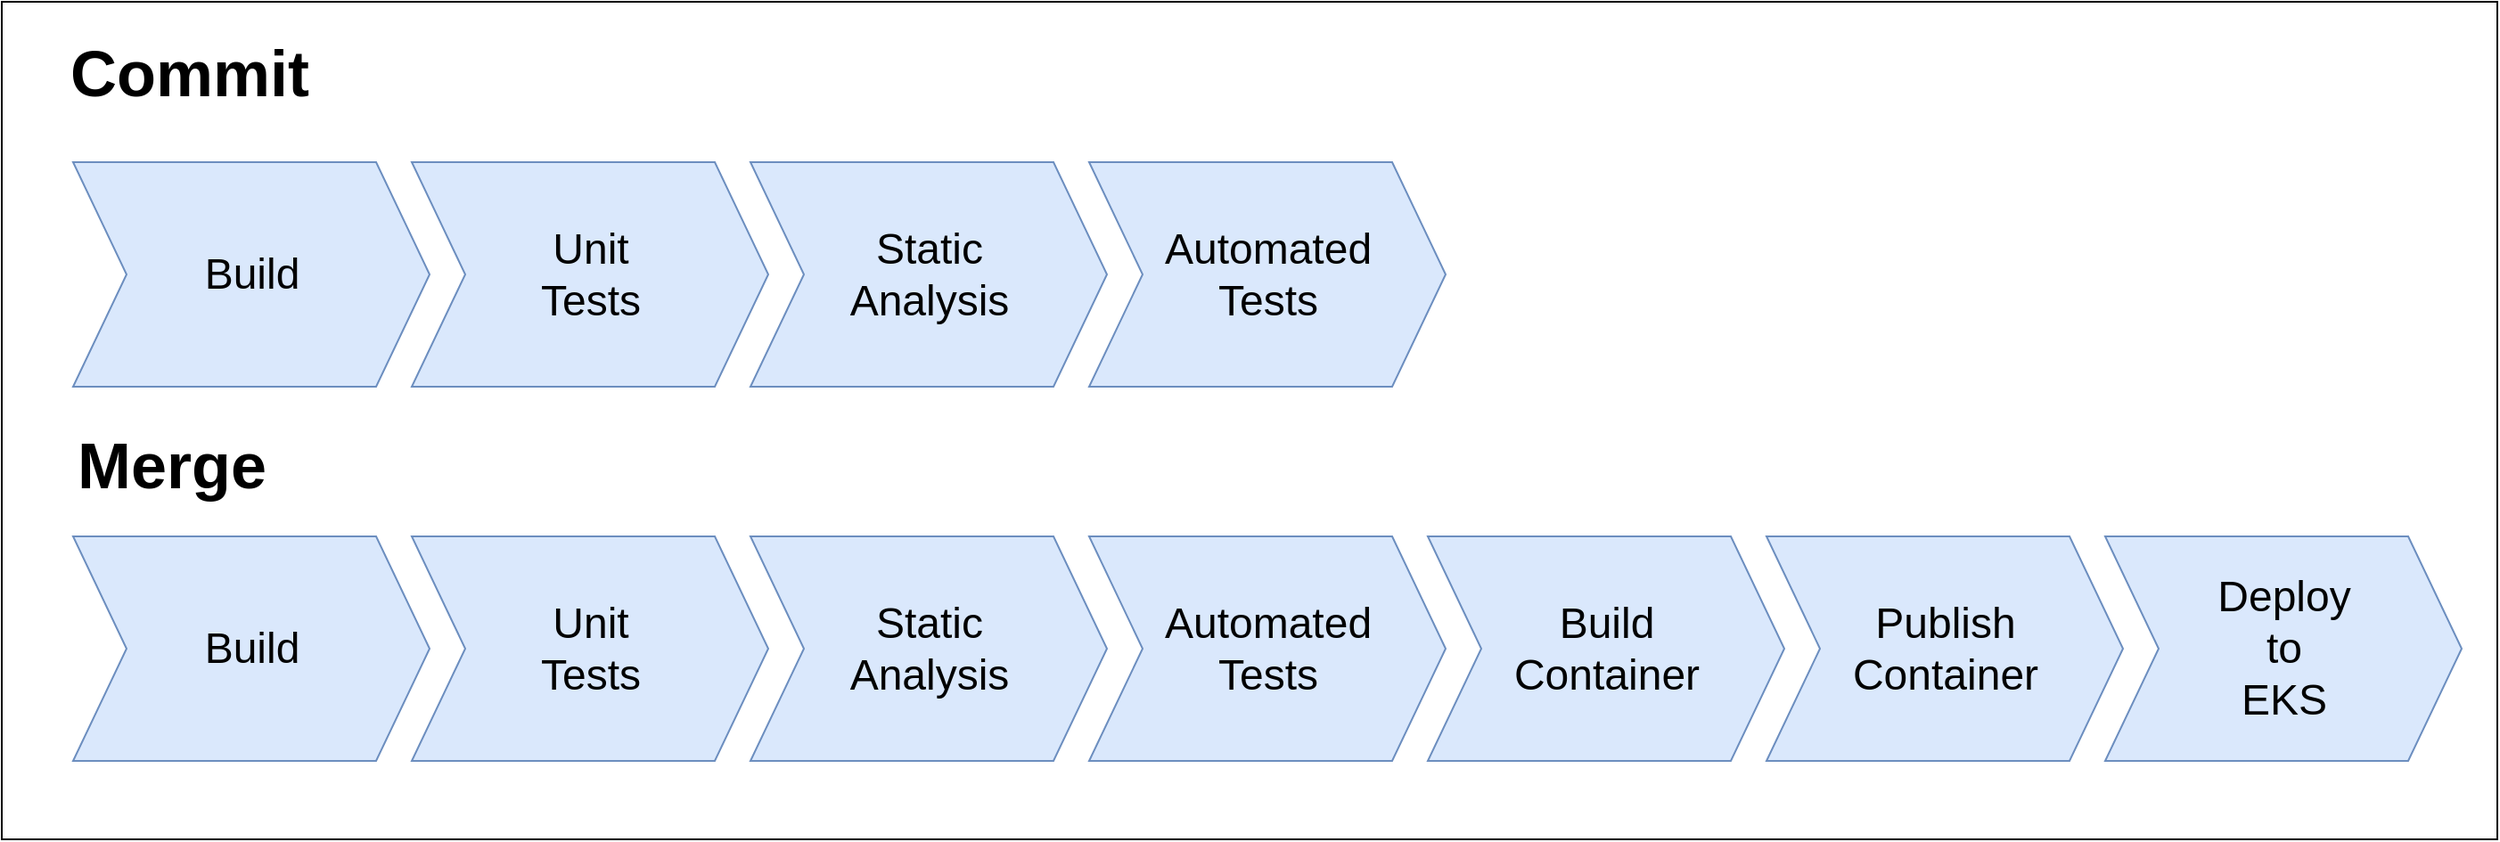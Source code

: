 <mxfile version="25.0.3">
  <diagram name="Página-1" id="clgV0AFaaYwmDC3vDnJh">
    <mxGraphModel dx="2723" dy="1557" grid="1" gridSize="10" guides="1" tooltips="1" connect="1" arrows="1" fold="1" page="1" pageScale="1" pageWidth="827" pageHeight="1169" math="0" shadow="0">
      <root>
        <mxCell id="0" />
        <mxCell id="1" parent="0" />
        <mxCell id="8g56XwyS-9H4CtkcCDSd-1" value="" style="rounded=0;whiteSpace=wrap;html=1;" vertex="1" parent="1">
          <mxGeometry x="100" y="500" width="1400" height="470" as="geometry" />
        </mxCell>
        <mxCell id="japYI4y_I0ZCNlIx1K_K-2" value="&lt;font style=&quot;font-size: 24px;&quot;&gt;Build&lt;/font&gt;" style="html=1;shadow=0;dashed=0;align=center;verticalAlign=middle;shape=mxgraph.arrows2.arrow;dy=0;dx=30;notch=30;fillColor=#dae8fc;strokeColor=#6c8ebf;container=0;" parent="1" vertex="1">
          <mxGeometry x="140" y="800" width="200" height="126" as="geometry" />
        </mxCell>
        <mxCell id="japYI4y_I0ZCNlIx1K_K-3" value="Merge" style="text;html=1;align=center;verticalAlign=middle;resizable=0;points=[];autosize=1;strokeColor=none;fillColor=none;fontStyle=1;fontSize=36;container=0;" parent="1" vertex="1">
          <mxGeometry x="130" y="730" width="130" height="60" as="geometry" />
        </mxCell>
        <mxCell id="japYI4y_I0ZCNlIx1K_K-4" value="&lt;font style=&quot;font-size: 24px;&quot;&gt;Unit&lt;br&gt;Tests&lt;/font&gt;" style="html=1;shadow=0;dashed=0;align=center;verticalAlign=middle;shape=mxgraph.arrows2.arrow;dy=0;dx=30;notch=30;fillColor=#dae8fc;strokeColor=#6c8ebf;container=0;" parent="1" vertex="1">
          <mxGeometry x="330" y="800" width="200" height="126" as="geometry" />
        </mxCell>
        <mxCell id="japYI4y_I0ZCNlIx1K_K-5" value="&lt;span style=&quot;font-size: 24px;&quot;&gt;Automated&lt;br&gt;Tests&lt;/span&gt;" style="html=1;shadow=0;dashed=0;align=center;verticalAlign=middle;shape=mxgraph.arrows2.arrow;dy=0;dx=30;notch=30;fillColor=#dae8fc;strokeColor=#6c8ebf;container=0;" parent="1" vertex="1">
          <mxGeometry x="710" y="800" width="200" height="126" as="geometry" />
        </mxCell>
        <mxCell id="japYI4y_I0ZCNlIx1K_K-6" value="&lt;span style=&quot;font-size: 24px;&quot;&gt;Build&lt;br&gt;Container&lt;/span&gt;" style="html=1;shadow=0;dashed=0;align=center;verticalAlign=middle;shape=mxgraph.arrows2.arrow;dy=0;dx=30;notch=30;fillColor=#dae8fc;strokeColor=#6c8ebf;container=0;" parent="1" vertex="1">
          <mxGeometry x="900" y="800" width="200" height="126" as="geometry" />
        </mxCell>
        <mxCell id="japYI4y_I0ZCNlIx1K_K-7" value="&lt;span style=&quot;font-size: 24px;&quot;&gt;Publish&lt;br&gt;Container&lt;/span&gt;" style="html=1;shadow=0;dashed=0;align=center;verticalAlign=middle;shape=mxgraph.arrows2.arrow;dy=0;dx=30;notch=30;fillColor=#dae8fc;strokeColor=#6c8ebf;container=0;" parent="1" vertex="1">
          <mxGeometry x="1090" y="800" width="200" height="126" as="geometry" />
        </mxCell>
        <mxCell id="japYI4y_I0ZCNlIx1K_K-8" value="&lt;span style=&quot;font-size: 24px;&quot;&gt;Deploy&lt;br&gt;to&lt;br&gt;EKS&lt;/span&gt;" style="html=1;shadow=0;dashed=0;align=center;verticalAlign=middle;shape=mxgraph.arrows2.arrow;dy=0;dx=30;notch=30;fillColor=#dae8fc;strokeColor=#6c8ebf;container=0;" parent="1" vertex="1">
          <mxGeometry x="1280" y="800" width="200" height="126" as="geometry" />
        </mxCell>
        <mxCell id="japYI4y_I0ZCNlIx1K_K-9" value="&lt;font style=&quot;font-size: 24px;&quot;&gt;Static &lt;br&gt;Analysis&lt;/font&gt;" style="html=1;shadow=0;dashed=0;align=center;verticalAlign=middle;shape=mxgraph.arrows2.arrow;dy=0;dx=30;notch=30;fillColor=#dae8fc;strokeColor=#6c8ebf;container=0;" parent="1" vertex="1">
          <mxGeometry x="520" y="800" width="200" height="126" as="geometry" />
        </mxCell>
        <mxCell id="japYI4y_I0ZCNlIx1K_K-10" value="&lt;font style=&quot;font-size: 24px;&quot;&gt;Static &lt;br&gt;Analysis&lt;/font&gt;" style="html=1;shadow=0;dashed=0;align=center;verticalAlign=middle;shape=mxgraph.arrows2.arrow;dy=0;dx=30;notch=30;fillColor=#dae8fc;strokeColor=#6c8ebf;" parent="1" vertex="1">
          <mxGeometry x="520" y="590" width="200" height="126" as="geometry" />
        </mxCell>
        <mxCell id="japYI4y_I0ZCNlIx1K_K-11" value="&lt;font style=&quot;font-size: 24px;&quot;&gt;Unit&lt;br&gt;Tests&lt;/font&gt;" style="html=1;shadow=0;dashed=0;align=center;verticalAlign=middle;shape=mxgraph.arrows2.arrow;dy=0;dx=30;notch=30;fillColor=#dae8fc;strokeColor=#6c8ebf;" parent="1" vertex="1">
          <mxGeometry x="330" y="590" width="200" height="126" as="geometry" />
        </mxCell>
        <mxCell id="japYI4y_I0ZCNlIx1K_K-12" value="&lt;font style=&quot;font-size: 24px;&quot;&gt;Build&lt;/font&gt;" style="html=1;shadow=0;dashed=0;align=center;verticalAlign=middle;shape=mxgraph.arrows2.arrow;dy=0;dx=30;notch=30;fillColor=#dae8fc;strokeColor=#6c8ebf;" parent="1" vertex="1">
          <mxGeometry x="140" y="590" width="200" height="126" as="geometry" />
        </mxCell>
        <mxCell id="japYI4y_I0ZCNlIx1K_K-13" value="Commit" style="text;html=1;align=center;verticalAlign=middle;resizable=0;points=[];autosize=1;strokeColor=none;fillColor=none;fontStyle=1;fontSize=36;" parent="1" vertex="1">
          <mxGeometry x="130" y="510" width="150" height="60" as="geometry" />
        </mxCell>
        <mxCell id="japYI4y_I0ZCNlIx1K_K-14" value="&lt;span style=&quot;font-size: 24px;&quot;&gt;Automated&lt;br&gt;Tests&lt;/span&gt;" style="html=1;shadow=0;dashed=0;align=center;verticalAlign=middle;shape=mxgraph.arrows2.arrow;dy=0;dx=30;notch=30;fillColor=#dae8fc;strokeColor=#6c8ebf;container=0;" parent="1" vertex="1">
          <mxGeometry x="710" y="590" width="200" height="126" as="geometry" />
        </mxCell>
      </root>
    </mxGraphModel>
  </diagram>
</mxfile>

